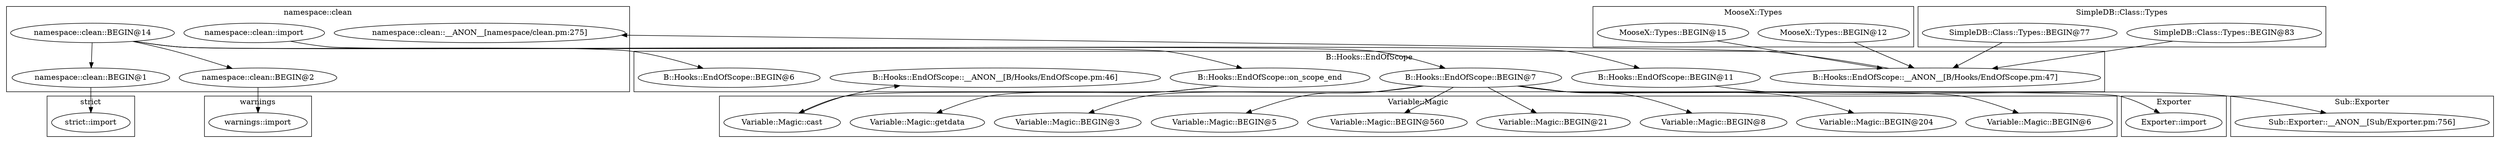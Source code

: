 digraph {
graph [overlap=false]
subgraph cluster_warnings {
	label="warnings";
	"warnings::import";
}
subgraph cluster_Variable_Magic {
	label="Variable::Magic";
	"Variable::Magic::BEGIN@5";
	"Variable::Magic::BEGIN@3";
	"Variable::Magic::BEGIN@6";
	"Variable::Magic::BEGIN@204";
	"Variable::Magic::BEGIN@8";
	"Variable::Magic::BEGIN@21";
	"Variable::Magic::BEGIN@560";
	"Variable::Magic::getdata";
	"Variable::Magic::cast";
}
subgraph cluster_B_Hooks_EndOfScope {
	label="B::Hooks::EndOfScope";
	"B::Hooks::EndOfScope::BEGIN@7";
	"B::Hooks::EndOfScope::BEGIN@11";
	"B::Hooks::EndOfScope::__ANON__[B/Hooks/EndOfScope.pm:46]";
	"B::Hooks::EndOfScope::__ANON__[B/Hooks/EndOfScope.pm:47]";
	"B::Hooks::EndOfScope::on_scope_end";
	"B::Hooks::EndOfScope::BEGIN@6";
}
subgraph cluster_namespace_clean {
	label="namespace::clean";
	"namespace::clean::import";
	"namespace::clean::BEGIN@14";
	"namespace::clean::__ANON__[namespace/clean.pm:275]";
	"namespace::clean::BEGIN@1";
	"namespace::clean::BEGIN@2";
}
subgraph cluster_Sub_Exporter {
	label="Sub::Exporter";
	"Sub::Exporter::__ANON__[Sub/Exporter.pm:756]";
}
subgraph cluster_strict {
	label="strict";
	"strict::import";
}
subgraph cluster_MooseX_Types {
	label="MooseX::Types";
	"MooseX::Types::BEGIN@12";
	"MooseX::Types::BEGIN@15";
}
subgraph cluster_Exporter {
	label="Exporter";
	"Exporter::import";
}
subgraph cluster_SimpleDB_Class_Types {
	label="SimpleDB::Class::Types";
	"SimpleDB::Class::Types::BEGIN@83";
	"SimpleDB::Class::Types::BEGIN@77";
}
"B::Hooks::EndOfScope::BEGIN@7" -> "Variable::Magic::BEGIN@204";
"namespace::clean::BEGIN@14" -> "B::Hooks::EndOfScope::BEGIN@6";
"B::Hooks::EndOfScope::BEGIN@11" -> "Sub::Exporter::__ANON__[Sub/Exporter.pm:756]";
"namespace::clean::BEGIN@14" -> "namespace::clean::BEGIN@2";
"B::Hooks::EndOfScope::BEGIN@7" -> "Variable::Magic::BEGIN@5";
"B::Hooks::EndOfScope::BEGIN@7" -> "Exporter::import";
"namespace::clean::import" -> "B::Hooks::EndOfScope::on_scope_end";
"SimpleDB::Class::Types::BEGIN@83" -> "B::Hooks::EndOfScope::__ANON__[B/Hooks/EndOfScope.pm:47]";
"MooseX::Types::BEGIN@12" -> "B::Hooks::EndOfScope::__ANON__[B/Hooks/EndOfScope.pm:47]";
"SimpleDB::Class::Types::BEGIN@77" -> "B::Hooks::EndOfScope::__ANON__[B/Hooks/EndOfScope.pm:47]";
"MooseX::Types::BEGIN@15" -> "B::Hooks::EndOfScope::__ANON__[B/Hooks/EndOfScope.pm:47]";
"B::Hooks::EndOfScope::on_scope_end" -> "Variable::Magic::getdata";
"B::Hooks::EndOfScope::BEGIN@7" -> "Variable::Magic::BEGIN@3";
"Variable::Magic::cast" -> "B::Hooks::EndOfScope::__ANON__[B/Hooks/EndOfScope.pm:46]";
"B::Hooks::EndOfScope::BEGIN@7" -> "Variable::Magic::BEGIN@21";
"B::Hooks::EndOfScope::on_scope_end" -> "Variable::Magic::cast";
"B::Hooks::EndOfScope::BEGIN@7" -> "Variable::Magic::BEGIN@6";
"namespace::clean::BEGIN@14" -> "B::Hooks::EndOfScope::BEGIN@11";
"namespace::clean::BEGIN@14" -> "namespace::clean::BEGIN@1";
"namespace::clean::BEGIN@14" -> "B::Hooks::EndOfScope::BEGIN@7";
"namespace::clean::BEGIN@2" -> "warnings::import";
"B::Hooks::EndOfScope::BEGIN@7" -> "Variable::Magic::BEGIN@8";
"B::Hooks::EndOfScope::BEGIN@7" -> "Variable::Magic::BEGIN@560";
"B::Hooks::EndOfScope::__ANON__[B/Hooks/EndOfScope.pm:47]" -> "namespace::clean::__ANON__[namespace/clean.pm:275]";
"namespace::clean::BEGIN@1" -> "strict::import";
}
